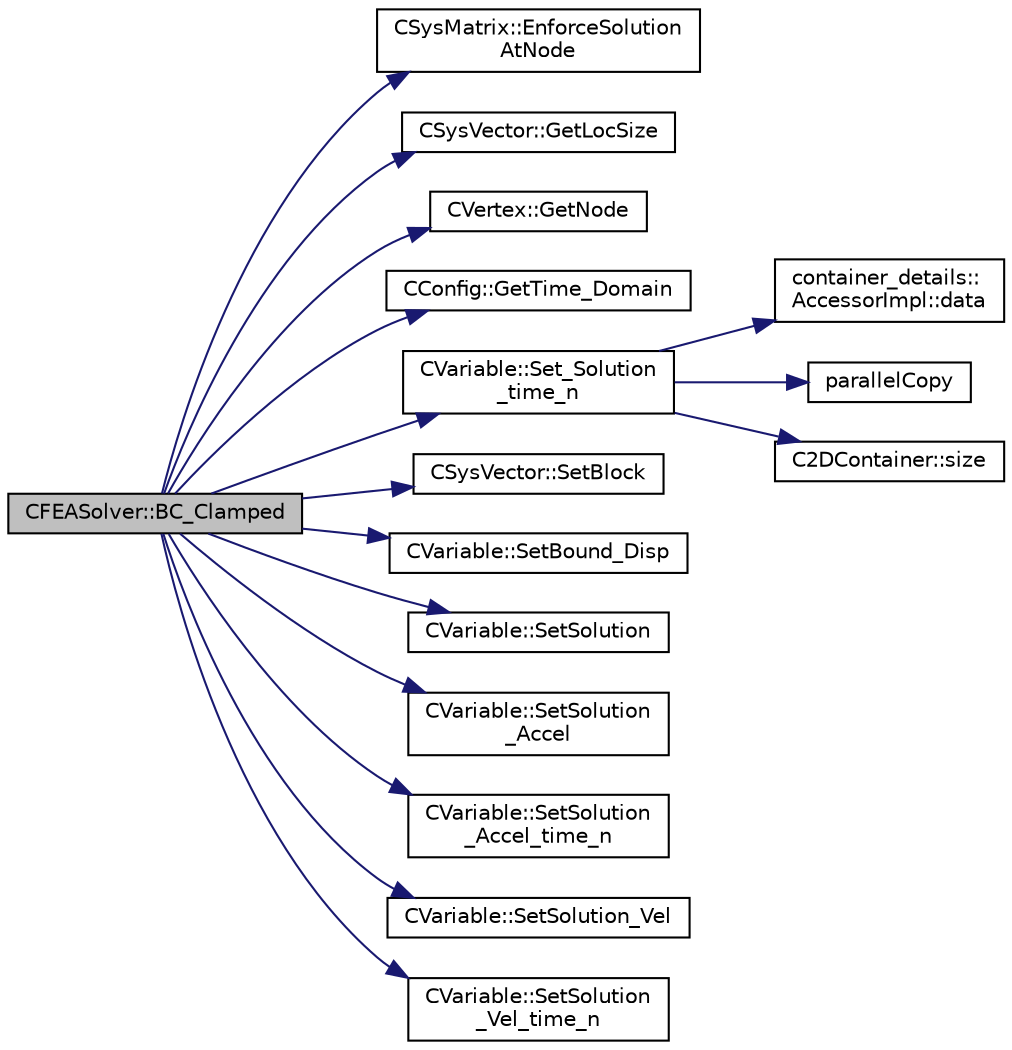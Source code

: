 digraph "CFEASolver::BC_Clamped"
{
 // LATEX_PDF_SIZE
  edge [fontname="Helvetica",fontsize="10",labelfontname="Helvetica",labelfontsize="10"];
  node [fontname="Helvetica",fontsize="10",shape=record];
  rankdir="LR";
  Node1 [label="CFEASolver::BC_Clamped",height=0.2,width=0.4,color="black", fillcolor="grey75", style="filled", fontcolor="black",tooltip="Clamped boundary conditions."];
  Node1 -> Node2 [color="midnightblue",fontsize="10",style="solid",fontname="Helvetica"];
  Node2 [label="CSysMatrix::EnforceSolution\lAtNode",height=0.2,width=0.4,color="black", fillcolor="white", style="filled",URL="$classCSysMatrix.html#a1bfdb06825f0165504b84aa68e918208",tooltip="Modifies this matrix (A) and a rhs vector (b) such that (A^-1 * b)_i = x_i."];
  Node1 -> Node3 [color="midnightblue",fontsize="10",style="solid",fontname="Helvetica"];
  Node3 [label="CSysVector::GetLocSize",height=0.2,width=0.4,color="black", fillcolor="white", style="filled",URL="$classCSysVector.html#a8350bcd4cff50b455ee26898ebb66afd",tooltip="return the number of local elements in the CSysVector"];
  Node1 -> Node4 [color="midnightblue",fontsize="10",style="solid",fontname="Helvetica"];
  Node4 [label="CVertex::GetNode",height=0.2,width=0.4,color="black", fillcolor="white", style="filled",URL="$classCVertex.html#ad568da06e7191358d3a09a1bee71cdb5",tooltip="Get the node of the vertex."];
  Node1 -> Node5 [color="midnightblue",fontsize="10",style="solid",fontname="Helvetica"];
  Node5 [label="CConfig::GetTime_Domain",height=0.2,width=0.4,color="black", fillcolor="white", style="filled",URL="$classCConfig.html#a85d2e3cf43b77c63642c40c235b853f3",tooltip="Check if the multizone problem is solved for time domain."];
  Node1 -> Node6 [color="midnightblue",fontsize="10",style="solid",fontname="Helvetica"];
  Node6 [label="CVariable::Set_Solution\l_time_n",height=0.2,width=0.4,color="black", fillcolor="white", style="filled",URL="$classCVariable.html#abf55f051089ec13d9c0422ed3389a9dc",tooltip="Set the variable solution at time n."];
  Node6 -> Node7 [color="midnightblue",fontsize="10",style="solid",fontname="Helvetica"];
  Node7 [label="container_details::\lAccessorImpl::data",height=0.2,width=0.4,color="black", fillcolor="white", style="filled",URL="$classcontainer__details_1_1AccessorImpl.html#a5b5318f7212e57c13e464c398f74b3d5",tooltip=" "];
  Node6 -> Node8 [color="midnightblue",fontsize="10",style="solid",fontname="Helvetica"];
  Node8 [label="parallelCopy",height=0.2,width=0.4,color="black", fillcolor="white", style="filled",URL="$omp__structure_8hpp.html#a3af8b37ed645164f4c3441fa75e5fa76",tooltip="Copy data from one array-like object to another in parallel."];
  Node6 -> Node9 [color="midnightblue",fontsize="10",style="solid",fontname="Helvetica"];
  Node9 [label="C2DContainer::size",height=0.2,width=0.4,color="black", fillcolor="white", style="filled",URL="$classC2DContainer.html#a8278113dbcf54123f9852e7e44583759",tooltip=" "];
  Node1 -> Node10 [color="midnightblue",fontsize="10",style="solid",fontname="Helvetica"];
  Node10 [label="CSysVector::SetBlock",height=0.2,width=0.4,color="black", fillcolor="white", style="filled",URL="$classCSysVector.html#acceb60ca98fa7ede9520adde322009eb",tooltip="Set \"block\" to the vector."];
  Node1 -> Node11 [color="midnightblue",fontsize="10",style="solid",fontname="Helvetica"];
  Node11 [label="CVariable::SetBound_Disp",height=0.2,width=0.4,color="black", fillcolor="white", style="filled",URL="$classCVariable.html#a840431a0403b4bddd0a99dbfdf365795",tooltip="A virtual member. Set the boundary displacement."];
  Node1 -> Node12 [color="midnightblue",fontsize="10",style="solid",fontname="Helvetica"];
  Node12 [label="CVariable::SetSolution",height=0.2,width=0.4,color="black", fillcolor="white", style="filled",URL="$classCVariable.html#a22fbbd7bc6491672843000644a05c6a5",tooltip="Set the value of the solution, all variables."];
  Node1 -> Node13 [color="midnightblue",fontsize="10",style="solid",fontname="Helvetica"];
  Node13 [label="CVariable::SetSolution\l_Accel",height=0.2,width=0.4,color="black", fillcolor="white", style="filled",URL="$classCVariable.html#af87029baec777039085fb1ff17ee9555",tooltip="Set the value of the acceleration (Structural Analysis)."];
  Node1 -> Node14 [color="midnightblue",fontsize="10",style="solid",fontname="Helvetica"];
  Node14 [label="CVariable::SetSolution\l_Accel_time_n",height=0.2,width=0.4,color="black", fillcolor="white", style="filled",URL="$classCVariable.html#a3448962f8d6a3867336dd139d552b225",tooltip="Set the value of the acceleration (Structural Analysis) at time n."];
  Node1 -> Node15 [color="midnightblue",fontsize="10",style="solid",fontname="Helvetica"];
  Node15 [label="CVariable::SetSolution_Vel",height=0.2,width=0.4,color="black", fillcolor="white", style="filled",URL="$classCVariable.html#a5c1430d98acd399f1371f23e6fae053f",tooltip="Set the value of the velocity (Structural Analysis)."];
  Node1 -> Node16 [color="midnightblue",fontsize="10",style="solid",fontname="Helvetica"];
  Node16 [label="CVariable::SetSolution\l_Vel_time_n",height=0.2,width=0.4,color="black", fillcolor="white", style="filled",URL="$classCVariable.html#a889d87f62b6ffa72ca8b3f7cec792753",tooltip="Set the value of the velocity (Structural Analysis) at time n."];
}
